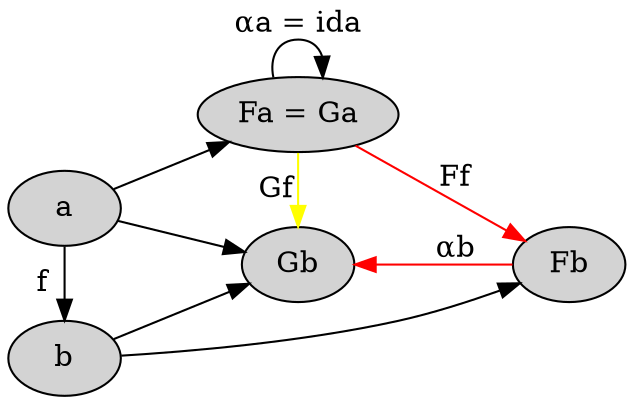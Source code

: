 digraph {
  node [style="filled" color="black" fillcolor="lightgray"]

  rankdir=LR
  { rank=same a b }
  { rank=same Gb FaGa }

  a [label="a"]
  b [label="b"]
  Fb [label="Fb"]
  Gb [label="Gb"]
  FaGa [label="Fa = Ga"]

  a -> b [label="f"]
  a -> Gb
  a -> FaGa
  b -> Fb
  b -> Gb
  FaGa -> FaGa [label="αa = ida"]
  FaGa -> Fb [label="Ff" color="red"]
  Fb -> Gb [label="αb" color="red"]
  FaGa -> Gb [label="Gf" color="yellow"]
}

